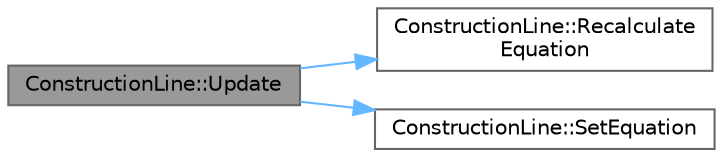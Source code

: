 digraph "ConstructionLine::Update"
{
 // LATEX_PDF_SIZE
  bgcolor="transparent";
  edge [fontname=Helvetica,fontsize=10,labelfontname=Helvetica,labelfontsize=10];
  node [fontname=Helvetica,fontsize=10,shape=box,height=0.2,width=0.9];
  rankdir="LR";
  Node1 [label="ConstructionLine::Update",height=0.2,width=0.4,color="gray40", fillcolor="grey60", style="filled", fontcolor="black",tooltip="Update object because sth moved."];
  Node1 -> Node2 [color="steelblue1",style="solid"];
  Node2 [label="ConstructionLine::Recalculate\lEquation",height=0.2,width=0.4,color="grey40", fillcolor="white", style="filled",URL="$class_construction_line.html#ae78c62f2179b6a824bd842ca929c39b7",tooltip=" "];
  Node1 -> Node3 [color="steelblue1",style="solid"];
  Node3 [label="ConstructionLine::SetEquation",height=0.2,width=0.4,color="grey40", fillcolor="white", style="filled",URL="$class_construction_line.html#ab029d75f768d7e9d0facc0c5d2197ebf",tooltip="Set equation of line."];
}
